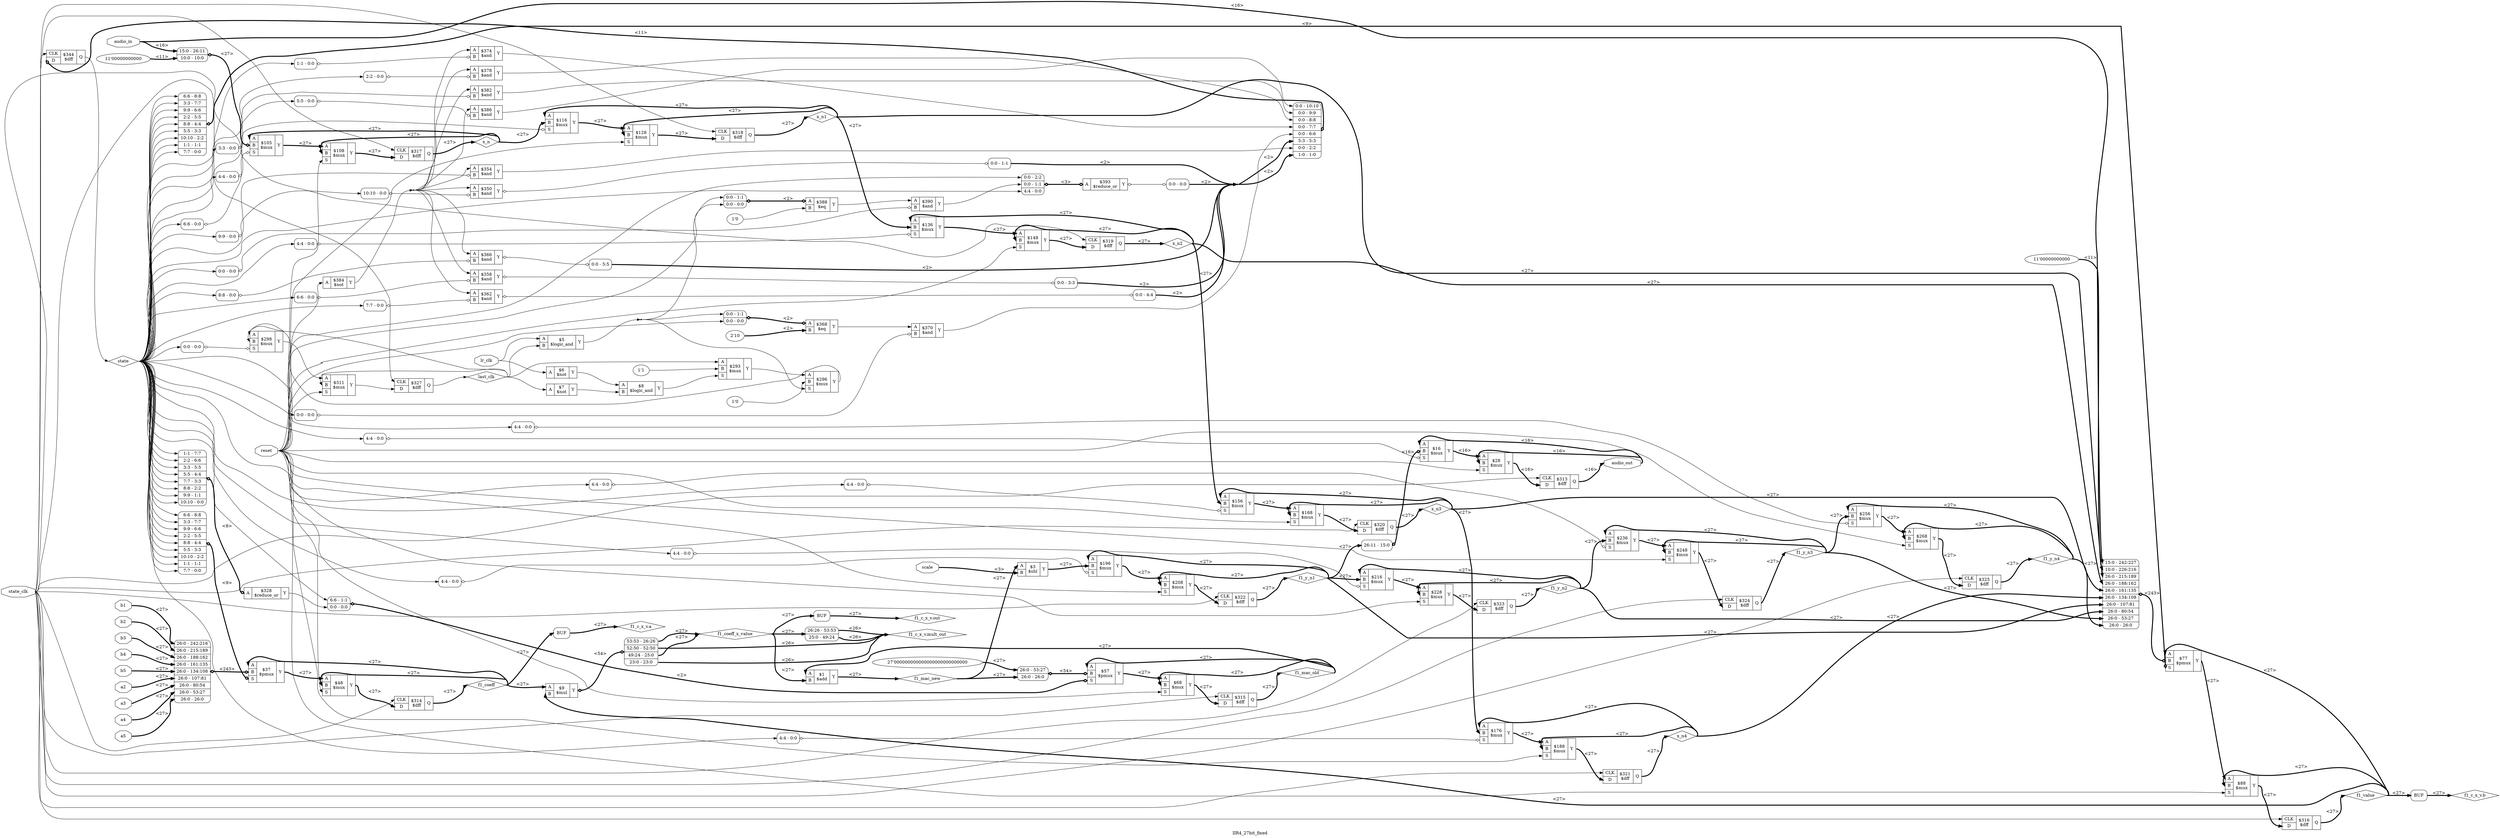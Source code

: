 digraph "IIR4_27bit_fixed" {
label="IIR4_27bit_fixed";
rankdir="LR";
remincross=true;
n49 [ shape=octagon, label="a2", color="black", fontcolor="black" ];
n50 [ shape=octagon, label="a3", color="black", fontcolor="black" ];
n51 [ shape=octagon, label="a4", color="black", fontcolor="black" ];
n52 [ shape=octagon, label="a5", color="black", fontcolor="black" ];
n53 [ shape=octagon, label="audio_in", color="black", fontcolor="black" ];
n54 [ shape=octagon, label="audio_out", color="black", fontcolor="black" ];
n55 [ shape=octagon, label="b1", color="black", fontcolor="black" ];
n56 [ shape=octagon, label="b2", color="black", fontcolor="black" ];
n57 [ shape=octagon, label="b3", color="black", fontcolor="black" ];
n58 [ shape=octagon, label="b4", color="black", fontcolor="black" ];
n59 [ shape=octagon, label="b5", color="black", fontcolor="black" ];
n60 [ shape=diamond, label="f1_c_x_v.a", color="black", fontcolor="black" ];
n61 [ shape=diamond, label="f1_c_x_v.b", color="black", fontcolor="black" ];
n62 [ shape=diamond, label="f1_c_x_v.mult_out", color="black", fontcolor="black" ];
n63 [ shape=diamond, label="f1_c_x_v.out", color="black", fontcolor="black" ];
n64 [ shape=diamond, label="f1_coeff", color="black", fontcolor="black" ];
n65 [ shape=diamond, label="f1_coeff_x_value", color="black", fontcolor="black" ];
n66 [ shape=diamond, label="f1_mac_new", color="black", fontcolor="black" ];
n67 [ shape=diamond, label="f1_mac_old", color="black", fontcolor="black" ];
n68 [ shape=diamond, label="f1_value", color="black", fontcolor="black" ];
n69 [ shape=diamond, label="f1_y_n1", color="black", fontcolor="black" ];
n70 [ shape=diamond, label="f1_y_n2", color="black", fontcolor="black" ];
n71 [ shape=diamond, label="f1_y_n3", color="black", fontcolor="black" ];
n72 [ shape=diamond, label="f1_y_n4", color="black", fontcolor="black" ];
n73 [ shape=diamond, label="last_clk", color="black", fontcolor="black" ];
n74 [ shape=octagon, label="lr_clk", color="black", fontcolor="black" ];
n75 [ shape=octagon, label="reset", color="black", fontcolor="black" ];
n76 [ shape=octagon, label="scale", color="black", fontcolor="black" ];
n77 [ shape=diamond, label="state", color="black", fontcolor="black" ];
n78 [ shape=octagon, label="state_clk", color="black", fontcolor="black" ];
n79 [ shape=diamond, label="x_n", color="black", fontcolor="black" ];
n80 [ shape=diamond, label="x_n1", color="black", fontcolor="black" ];
n81 [ shape=diamond, label="x_n2", color="black", fontcolor="black" ];
n82 [ shape=diamond, label="x_n3", color="black", fontcolor="black" ];
n83 [ shape=diamond, label="x_n4", color="black", fontcolor="black" ];
c87 [ shape=record, label="{{<p84> A|<p85> B}|$1\n$add|{<p86> Y}}" ];
c88 [ shape=record, label="{{<p84> A|<p85> B}|$350\n$and|{<p86> Y}}" ];
x0 [ shape=record, style=rounded, label="<s0> 10:10 - 0:0 " ];
x0:e -> c88:p85:w [arrowhead=odiamond, arrowtail=odiamond, dir=both, color="black", label=""];
x1 [ shape=record, style=rounded, label="<s0> 0:0 - 1:1 " ];
c88:p86:e -> x1:w [arrowhead=odiamond, arrowtail=odiamond, dir=both, color="black", label=""];
c89 [ shape=record, label="{{<p84> A|<p85> B}|$354\n$and|{<p86> Y}}" ];
x2 [ shape=record, style=rounded, label="<s0> 9:9 - 0:0 " ];
x2:e -> c89:p85:w [arrowhead=odiamond, arrowtail=odiamond, dir=both, color="black", label=""];
c90 [ shape=record, label="{{<p84> A|<p85> B}|$358\n$and|{<p86> Y}}" ];
x3 [ shape=record, style=rounded, label="<s0> 6:6 - 0:0 " ];
x3:e -> c90:p85:w [arrowhead=odiamond, arrowtail=odiamond, dir=both, color="black", label=""];
x4 [ shape=record, style=rounded, label="<s0> 0:0 - 3:3 " ];
c90:p86:e -> x4:w [arrowhead=odiamond, arrowtail=odiamond, dir=both, color="black", label=""];
c91 [ shape=record, label="{{<p84> A|<p85> B}|$362\n$and|{<p86> Y}}" ];
x5 [ shape=record, style=rounded, label="<s0> 7:7 - 0:0 " ];
x5:e -> c91:p85:w [arrowhead=odiamond, arrowtail=odiamond, dir=both, color="black", label=""];
x6 [ shape=record, style=rounded, label="<s0> 0:0 - 4:4 " ];
c91:p86:e -> x6:w [arrowhead=odiamond, arrowtail=odiamond, dir=both, color="black", label=""];
c92 [ shape=record, label="{{<p84> A|<p85> B}|$366\n$and|{<p86> Y}}" ];
x7 [ shape=record, style=rounded, label="<s0> 8:8 - 0:0 " ];
x7:e -> c92:p85:w [arrowhead=odiamond, arrowtail=odiamond, dir=both, color="black", label=""];
x8 [ shape=record, style=rounded, label="<s0> 0:0 - 5:5 " ];
c92:p86:e -> x8:w [arrowhead=odiamond, arrowtail=odiamond, dir=both, color="black", label=""];
c93 [ shape=record, label="{{<p84> A|<p85> B}|$370\n$and|{<p86> Y}}" ];
x9 [ shape=record, style=rounded, label="<s0> 0:0 - 0:0 " ];
x9:e -> c93:p85:w [arrowhead=odiamond, arrowtail=odiamond, dir=both, color="black", label=""];
c94 [ shape=record, label="{{<p84> A|<p85> B}|$374\n$and|{<p86> Y}}" ];
x10 [ shape=record, style=rounded, label="<s0> 1:1 - 0:0 " ];
x10:e -> c94:p85:w [arrowhead=odiamond, arrowtail=odiamond, dir=both, color="black", label=""];
c95 [ shape=record, label="{{<p84> A|<p85> B}|$378\n$and|{<p86> Y}}" ];
x11 [ shape=record, style=rounded, label="<s0> 2:2 - 0:0 " ];
x11:e -> c95:p85:w [arrowhead=odiamond, arrowtail=odiamond, dir=both, color="black", label=""];
c96 [ shape=record, label="{{<p84> A|<p85> B}|$382\n$and|{<p86> Y}}" ];
x12 [ shape=record, style=rounded, label="<s0> 3:3 - 0:0 " ];
x12:e -> c96:p85:w [arrowhead=odiamond, arrowtail=odiamond, dir=both, color="black", label=""];
c97 [ shape=record, label="{{<p84> A|<p85> B}|$386\n$and|{<p86> Y}}" ];
x13 [ shape=record, style=rounded, label="<s0> 5:5 - 0:0 " ];
x13:e -> c97:p85:w [arrowhead=odiamond, arrowtail=odiamond, dir=both, color="black", label=""];
c98 [ shape=record, label="{{<p84> A|<p85> B}|$390\n$and|{<p86> Y}}" ];
x14 [ shape=record, style=rounded, label="<s0> 0:0 - 0:0 " ];
x14:e -> c98:p85:w [arrowhead=odiamond, arrowtail=odiamond, dir=both, color="black", label=""];
c99 [ shape=record, label="{{<p84> A}|$393\n$reduce_or|{<p86> Y}}" ];
x15 [ shape=record, style=rounded, label="<s2> 0:0 - 2:2 |<s1> 0:0 - 1:1 |<s0> 4:4 - 0:0 " ];
x15:e -> c99:p84:w [arrowhead=odiamond, arrowtail=odiamond, dir=both, color="black", style="setlinewidth(3)", label="<3>"];
x16 [ shape=record, style=rounded, label="<s0> 0:0 - 0:0 " ];
c99:p86:e -> x16:w [arrowhead=odiamond, arrowtail=odiamond, dir=both, color="black", label=""];
c103 [ shape=record, label="{{<p100> CLK|<p101> D}|$344\n$dff|{<p102> Q}}" ];
x17 [ shape=record, style=rounded, label="<s7> 0:0 - 10:10 |<s6> 0:0 - 9:9 |<s5> 0:0 - 8:8 |<s4> 0:0 - 7:7 |<s3> 0:0 - 6:6 |<s2> 5:3 - 5:3 |<s1> 0:0 - 2:2 |<s0> 1:0 - 1:0 " ];
x17:e -> c103:p101:w [arrowhead=odiamond, arrowtail=odiamond, dir=both, color="black", style="setlinewidth(3)", label="<11>"];
v19 [ label="2'10" ];
c104 [ shape=record, label="{{<p84> A|<p85> B}|$368\n$eq|{<p86> Y}}" ];
x18 [ shape=record, style=rounded, label="<s1> 0:0 - 1:1 |<s0> 0:0 - 0:0 " ];
x18:e -> c104:p84:w [arrowhead=odiamond, arrowtail=odiamond, dir=both, color="black", style="setlinewidth(3)", label="<2>"];
c105 [ shape=record, label="{{<p84> A}|$384\n$not|{<p86> Y}}" ];
v21 [ label="1'0" ];
c106 [ shape=record, label="{{<p84> A|<p85> B}|$388\n$eq|{<p86> Y}}" ];
x20 [ shape=record, style=rounded, label="<s1> 0:0 - 1:1 |<s0> 0:0 - 0:0 " ];
x20:e -> c106:p84:w [arrowhead=odiamond, arrowtail=odiamond, dir=both, color="black", style="setlinewidth(3)", label="<2>"];
c107 [ shape=record, label="{{<p84> A}|$328\n$reduce_or|{<p86> Y}}" ];
x22 [ shape=record, style=rounded, label="<s7> 1:1 - 7:7 |<s6> 2:2 - 6:6 |<s5> 3:3 - 5:5 |<s4> 5:5 - 4:4 |<s3> 7:7 - 3:3 |<s2> 8:8 - 2:2 |<s1> 9:9 - 1:1 |<s0> 10:10 - 0:0 " ];
x22:e -> c107:p84:w [arrowhead=odiamond, arrowtail=odiamond, dir=both, color="black", style="setlinewidth(3)", label="<8>"];
c108 [ shape=record, label="{{<p84> A}|$7\n$not|{<p86> Y}}" ];
c109 [ shape=record, label="{{<p84> A|<p85> B}|$5\n$logic_and|{<p86> Y}}" ];
c110 [ shape=record, label="{{<p84> A|<p85> B}|$8\n$logic_and|{<p86> Y}}" ];
c111 [ shape=record, label="{{<p84> A}|$6\n$not|{<p86> Y}}" ];
c112 [ shape=record, label="{{<p100> CLK|<p101> D}|$313\n$dff|{<p102> Q}}" ];
c113 [ shape=record, label="{{<p100> CLK|<p101> D}|$314\n$dff|{<p102> Q}}" ];
c114 [ shape=record, label="{{<p100> CLK|<p101> D}|$315\n$dff|{<p102> Q}}" ];
c115 [ shape=record, label="{{<p100> CLK|<p101> D}|$316\n$dff|{<p102> Q}}" ];
c116 [ shape=record, label="{{<p100> CLK|<p101> D}|$317\n$dff|{<p102> Q}}" ];
c117 [ shape=record, label="{{<p100> CLK|<p101> D}|$318\n$dff|{<p102> Q}}" ];
c118 [ shape=record, label="{{<p100> CLK|<p101> D}|$319\n$dff|{<p102> Q}}" ];
c119 [ shape=record, label="{{<p100> CLK|<p101> D}|$320\n$dff|{<p102> Q}}" ];
c120 [ shape=record, label="{{<p100> CLK|<p101> D}|$321\n$dff|{<p102> Q}}" ];
c121 [ shape=record, label="{{<p100> CLK|<p101> D}|$322\n$dff|{<p102> Q}}" ];
c122 [ shape=record, label="{{<p100> CLK|<p101> D}|$323\n$dff|{<p102> Q}}" ];
c123 [ shape=record, label="{{<p100> CLK|<p101> D}|$324\n$dff|{<p102> Q}}" ];
c124 [ shape=record, label="{{<p100> CLK|<p101> D}|$325\n$dff|{<p102> Q}}" ];
c125 [ shape=record, label="{{<p100> CLK|<p101> D}|$327\n$dff|{<p102> Q}}" ];
v24 [ label="11'00000000000" ];
c127 [ shape=record, label="{{<p84> A|<p85> B|<p126> S}|$105\n$mux|{<p86> Y}}" ];
x23 [ shape=record, style=rounded, label="<s1> 15:0 - 26:11 |<s0> 10:0 - 10:0 " ];
x23:e -> c127:p85:w [arrowhead=odiamond, arrowtail=odiamond, dir=both, color="black", style="setlinewidth(3)", label="<27>"];
x25 [ shape=record, style=rounded, label="<s0> 6:6 - 0:0 " ];
x25:e -> c127:p126:w [arrowhead=odiamond, arrowtail=odiamond, dir=both, color="black", label=""];
c128 [ shape=record, label="{{<p84> A|<p85> B|<p126> S}|$108\n$mux|{<p86> Y}}" ];
c129 [ shape=record, label="{{<p84> A|<p85> B|<p126> S}|$116\n$mux|{<p86> Y}}" ];
x26 [ shape=record, style=rounded, label="<s0> 4:4 - 0:0 " ];
x26:e -> c129:p126:w [arrowhead=odiamond, arrowtail=odiamond, dir=both, color="black", label=""];
c130 [ shape=record, label="{{<p84> A|<p85> B|<p126> S}|$128\n$mux|{<p86> Y}}" ];
c131 [ shape=record, label="{{<p84> A|<p85> B|<p126> S}|$136\n$mux|{<p86> Y}}" ];
x27 [ shape=record, style=rounded, label="<s0> 4:4 - 0:0 " ];
x27:e -> c131:p126:w [arrowhead=odiamond, arrowtail=odiamond, dir=both, color="black", label=""];
c132 [ shape=record, label="{{<p84> A|<p85> B|<p126> S}|$148\n$mux|{<p86> Y}}" ];
c133 [ shape=record, label="{{<p84> A|<p85> B|<p126> S}|$156\n$mux|{<p86> Y}}" ];
x28 [ shape=record, style=rounded, label="<s0> 4:4 - 0:0 " ];
x28:e -> c133:p126:w [arrowhead=odiamond, arrowtail=odiamond, dir=both, color="black", label=""];
c134 [ shape=record, label="{{<p84> A|<p85> B|<p126> S}|$16\n$mux|{<p86> Y}}" ];
x29 [ shape=record, style=rounded, label="<s0> 26:11 - 15:0 " ];
x29:e -> c134:p85:w [arrowhead=odiamond, arrowtail=odiamond, dir=both, color="black", style="setlinewidth(3)", label="<16>"];
x30 [ shape=record, style=rounded, label="<s0> 4:4 - 0:0 " ];
x30:e -> c134:p126:w [arrowhead=odiamond, arrowtail=odiamond, dir=both, color="black", label=""];
c135 [ shape=record, label="{{<p84> A|<p85> B|<p126> S}|$168\n$mux|{<p86> Y}}" ];
c136 [ shape=record, label="{{<p84> A|<p85> B|<p126> S}|$176\n$mux|{<p86> Y}}" ];
x31 [ shape=record, style=rounded, label="<s0> 4:4 - 0:0 " ];
x31:e -> c136:p126:w [arrowhead=odiamond, arrowtail=odiamond, dir=both, color="black", label=""];
c137 [ shape=record, label="{{<p84> A|<p85> B|<p126> S}|$188\n$mux|{<p86> Y}}" ];
c138 [ shape=record, label="{{<p84> A|<p85> B|<p126> S}|$196\n$mux|{<p86> Y}}" ];
x32 [ shape=record, style=rounded, label="<s0> 4:4 - 0:0 " ];
x32:e -> c138:p126:w [arrowhead=odiamond, arrowtail=odiamond, dir=both, color="black", label=""];
c139 [ shape=record, label="{{<p84> A|<p85> B|<p126> S}|$208\n$mux|{<p86> Y}}" ];
c140 [ shape=record, label="{{<p84> A|<p85> B|<p126> S}|$216\n$mux|{<p86> Y}}" ];
x33 [ shape=record, style=rounded, label="<s0> 4:4 - 0:0 " ];
x33:e -> c140:p126:w [arrowhead=odiamond, arrowtail=odiamond, dir=both, color="black", label=""];
c141 [ shape=record, label="{{<p84> A|<p85> B|<p126> S}|$228\n$mux|{<p86> Y}}" ];
c142 [ shape=record, label="{{<p84> A|<p85> B|<p126> S}|$236\n$mux|{<p86> Y}}" ];
x34 [ shape=record, style=rounded, label="<s0> 4:4 - 0:0 " ];
x34:e -> c142:p126:w [arrowhead=odiamond, arrowtail=odiamond, dir=both, color="black", label=""];
c143 [ shape=record, label="{{<p84> A|<p85> B|<p126> S}|$248\n$mux|{<p86> Y}}" ];
c144 [ shape=record, label="{{<p84> A|<p85> B|<p126> S}|$256\n$mux|{<p86> Y}}" ];
x35 [ shape=record, style=rounded, label="<s0> 4:4 - 0:0 " ];
x35:e -> c144:p126:w [arrowhead=odiamond, arrowtail=odiamond, dir=both, color="black", label=""];
c145 [ shape=record, label="{{<p84> A|<p85> B|<p126> S}|$268\n$mux|{<p86> Y}}" ];
c146 [ shape=record, label="{{<p84> A|<p85> B|<p126> S}|$28\n$mux|{<p86> Y}}" ];
v36 [ label="1'1" ];
c147 [ shape=record, label="{{<p84> A|<p85> B|<p126> S}|$293\n$mux|{<p86> Y}}" ];
v37 [ label="1'0" ];
c148 [ shape=record, label="{{<p84> A|<p85> B|<p126> S}|$296\n$mux|{<p86> Y}}" ];
c149 [ shape=record, label="{{<p84> A|<p85> B|<p126> S}|$298\n$mux|{<p86> Y}}" ];
x38 [ shape=record, style=rounded, label="<s0> 0:0 - 0:0 " ];
x38:e -> c149:p126:w [arrowhead=odiamond, arrowtail=odiamond, dir=both, color="black", label=""];
c150 [ shape=record, label="{{<p84> A|<p85> B|<p126> S}|$311\n$mux|{<p86> Y}}" ];
c151 [ shape=record, label="{{<p84> A|<p85> B|<p126> S}|$37\n$pmux|{<p86> Y}}" ];
x39 [ shape=record, style=rounded, label="<s8> 26:0 - 242:216 |<s7> 26:0 - 215:189 |<s6> 26:0 - 188:162 |<s5> 26:0 - 161:135 |<s4> 26:0 - 134:108 |<s3> 26:0 - 107:81 |<s2> 26:0 - 80:54 |<s1> 26:0 - 53:27 |<s0> 26:0 - 26:0 " ];
x39:e -> c151:p85:w [arrowhead=odiamond, arrowtail=odiamond, dir=both, color="black", style="setlinewidth(3)", label="<243>"];
x40 [ shape=record, style=rounded, label="<s8> 6:6 - 8:8 |<s7> 3:3 - 7:7 |<s6> 9:9 - 6:6 |<s5> 2:2 - 5:5 |<s4> 8:8 - 4:4 |<s3> 5:5 - 3:3 |<s2> 10:10 - 2:2 |<s1> 1:1 - 1:1 |<s0> 7:7 - 0:0 " ];
x40:e -> c151:p126:w [arrowhead=odiamond, arrowtail=odiamond, dir=both, color="black", style="setlinewidth(3)", label="<9>"];
c152 [ shape=record, label="{{<p84> A|<p85> B|<p126> S}|$48\n$mux|{<p86> Y}}" ];
v42 [ label="27'000000000000000000000000000" ];
c153 [ shape=record, label="{{<p84> A|<p85> B|<p126> S}|$57\n$pmux|{<p86> Y}}" ];
x41 [ shape=record, style=rounded, label="<s1> 26:0 - 53:27 |<s0> 26:0 - 26:0 " ];
x41:e -> c153:p85:w [arrowhead=odiamond, arrowtail=odiamond, dir=both, color="black", style="setlinewidth(3)", label="<54>"];
x43 [ shape=record, style=rounded, label="<s1> 6:6 - 1:1 |<s0> 0:0 - 0:0 " ];
x43:e -> c153:p126:w [arrowhead=odiamond, arrowtail=odiamond, dir=both, color="black", style="setlinewidth(3)", label="<2>"];
c154 [ shape=record, label="{{<p84> A|<p85> B|<p126> S}|$68\n$mux|{<p86> Y}}" ];
v45 [ label="11'00000000000" ];
c155 [ shape=record, label="{{<p84> A|<p85> B|<p126> S}|$77\n$pmux|{<p86> Y}}" ];
x44 [ shape=record, style=rounded, label="<s9> 15:0 - 242:227 |<s8> 10:0 - 226:216 |<s7> 26:0 - 215:189 |<s6> 26:0 - 188:162 |<s5> 26:0 - 161:135 |<s4> 26:0 - 134:108 |<s3> 26:0 - 107:81 |<s2> 26:0 - 80:54 |<s1> 26:0 - 53:27 |<s0> 26:0 - 26:0 " ];
x44:e -> c155:p85:w [arrowhead=odiamond, arrowtail=odiamond, dir=both, color="black", style="setlinewidth(3)", label="<243>"];
x46 [ shape=record, style=rounded, label="<s8> 6:6 - 8:8 |<s7> 3:3 - 7:7 |<s6> 9:9 - 6:6 |<s5> 2:2 - 5:5 |<s4> 8:8 - 4:4 |<s3> 5:5 - 3:3 |<s2> 10:10 - 2:2 |<s1> 1:1 - 1:1 |<s0> 7:7 - 0:0 " ];
x46:e -> c155:p126:w [arrowhead=odiamond, arrowtail=odiamond, dir=both, color="black", style="setlinewidth(3)", label="<9>"];
c156 [ shape=record, label="{{<p84> A|<p85> B|<p126> S}|$88\n$mux|{<p86> Y}}" ];
c157 [ shape=record, label="{{<p84> A|<p85> B}|$3\n$shl|{<p86> Y}}" ];
c158 [ shape=record, label="{{<p84> A|<p85> B}|$9\n$mul|{<p86> Y}}" ];
x47 [ shape=record, style=rounded, label="<s3> 53:53 - 26:26 |<s2> 52:50 - 52:50 |<s1> 49:24 - 25:0 |<s0> 23:0 - 23:0 " ];
c158:p86:e -> x47:w [arrowhead=odiamond, arrowtail=odiamond, dir=both, color="black", style="setlinewidth(3)", label="<54>"];
x48 [shape=box, style=rounded, label="BUF"];
x49 [shape=box, style=rounded, label="BUF"];
x50 [ shape=record, style=rounded, label="<s1> 26:26 - 53:53 |<s0> 25:0 - 49:24 " ];
x51 [shape=box, style=rounded, label="BUF"];
c150:p86:e -> c125:p101:w [color="black", label=""];
c130:p86:e -> c117:p101:w [color="black", style="setlinewidth(3)", label="<27>"];
c132:p86:e -> c118:p101:w [color="black", style="setlinewidth(3)", label="<27>"];
c135:p86:e -> c119:p101:w [color="black", style="setlinewidth(3)", label="<27>"];
c137:p86:e -> c120:p101:w [color="black", style="setlinewidth(3)", label="<27>"];
c128:p86:e -> c116:p101:w [color="black", style="setlinewidth(3)", label="<27>"];
c89:p86:e -> x17:s1:w [color="black", label=""];
c93:p86:e -> x17:s3:w [color="black", label=""];
c94:p86:e -> x17:s4:w [color="black", label=""];
c95:p86:e -> x17:s5:w [color="black", label=""];
c146:p86:e -> c112:p101:w [color="black", style="setlinewidth(3)", label="<16>"];
c96:p86:e -> x17:s6:w [color="black", label=""];
c97:p86:e -> x17:s7:w [color="black", label=""];
c98:p86:e -> x15:s1:w [color="black", label=""];
c104:p86:e -> c93:p84:w [color="black", label=""];
n24 [ shape=point ];
c105:p86:e -> n24:w [color="black", label=""];
n24:e -> c88:p84:w [color="black", label=""];
n24:e -> c89:p84:w [color="black", label=""];
n24:e -> c90:p84:w [color="black", label=""];
n24:e -> c91:p84:w [color="black", label=""];
n24:e -> c92:p84:w [color="black", label=""];
n24:e -> c94:p84:w [color="black", label=""];
n24:e -> c95:p84:w [color="black", label=""];
n24:e -> c96:p84:w [color="black", label=""];
n24:e -> c97:p84:w [color="black", label=""];
c106:p86:e -> c98:p84:w [color="black", label=""];
c107:p86:e -> x43:s0:w [color="black", label=""];
n27 [ shape=point ];
x16:s0:e -> n27:w [color="black", style="setlinewidth(3)", label="<2>"];
x1:s0:e -> n27:w [color="black", style="setlinewidth(3)", label="<2>"];
x4:s0:e -> n27:w [color="black", style="setlinewidth(3)", label="<2>"];
x6:s0:e -> n27:w [color="black", style="setlinewidth(3)", label="<2>"];
x8:s0:e -> n27:w [color="black", style="setlinewidth(3)", label="<2>"];
n27:e -> x17:s0:w [color="black", style="setlinewidth(3)", label="<2>"];
n27:e -> x17:s2:w [color="black", style="setlinewidth(3)", label="<2>"];
c108:p86:e -> c110:p85:w [color="black", label=""];
n29 [ shape=point ];
c109:p86:e -> n29:w [color="black", label=""];
n29:e -> c148:p126:w [color="black", label=""];
n29:e -> x18:s1:w [color="black", label=""];
n29:e -> x20:s1:w [color="black", label=""];
c152:p86:e -> c113:p101:w [color="black", style="setlinewidth(3)", label="<27>"];
c110:p86:e -> c147:p126:w [color="black", label=""];
c111:p86:e -> c110:p84:w [color="black", label=""];
c127:p86:e -> c128:p84:w [color="black", style="setlinewidth(3)", label="<27>"];
c129:p86:e -> c130:p84:w [color="black", style="setlinewidth(3)", label="<27>"];
c131:p86:e -> c132:p84:w [color="black", style="setlinewidth(3)", label="<27>"];
c133:p86:e -> c135:p84:w [color="black", style="setlinewidth(3)", label="<27>"];
c134:p86:e -> c146:p84:w [color="black", style="setlinewidth(3)", label="<16>"];
c136:p86:e -> c137:p84:w [color="black", style="setlinewidth(3)", label="<27>"];
c138:p86:e -> c139:p84:w [color="black", style="setlinewidth(3)", label="<27>"];
c140:p86:e -> c141:p84:w [color="black", style="setlinewidth(3)", label="<27>"];
c154:p86:e -> c114:p101:w [color="black", style="setlinewidth(3)", label="<27>"];
c142:p86:e -> c143:p84:w [color="black", style="setlinewidth(3)", label="<27>"];
c144:p86:e -> c145:p84:w [color="black", style="setlinewidth(3)", label="<27>"];
c147:p86:e -> c148:p84:w [color="black", label=""];
c148:p86:e -> c149:p85:w [color="black", label=""];
c149:p86:e -> c150:p84:w [color="black", label=""];
c151:p86:e -> c152:p84:w [color="black", style="setlinewidth(3)", label="<27>"];
c153:p86:e -> c154:p84:w [color="black", style="setlinewidth(3)", label="<27>"];
c155:p86:e -> c156:p84:w [color="black", style="setlinewidth(3)", label="<27>"];
c157:p86:e -> c138:p85:w [color="black", style="setlinewidth(3)", label="<27>"];
n49:e -> x39:s3:w [color="black", style="setlinewidth(3)", label="<27>"];
c156:p86:e -> c115:p101:w [color="black", style="setlinewidth(3)", label="<27>"];
n50:e -> x39:s2:w [color="black", style="setlinewidth(3)", label="<27>"];
n51:e -> x39:s1:w [color="black", style="setlinewidth(3)", label="<27>"];
n52:e -> x39:s0:w [color="black", style="setlinewidth(3)", label="<27>"];
n53:e -> x23:s1:w [color="black", style="setlinewidth(3)", label="<16>"];
n53:e -> x44:s9:w [color="black", style="setlinewidth(3)", label="<16>"];
c112:p102:e -> n54:w [color="black", style="setlinewidth(3)", label="<16>"];
n54:e -> c134:p84:w [color="black", style="setlinewidth(3)", label="<16>"];
n54:e -> c146:p85:w [color="black", style="setlinewidth(3)", label="<16>"];
n55:e -> x39:s8:w [color="black", style="setlinewidth(3)", label="<27>"];
n56:e -> x39:s7:w [color="black", style="setlinewidth(3)", label="<27>"];
n57:e -> x39:s6:w [color="black", style="setlinewidth(3)", label="<27>"];
n58:e -> x39:s5:w [color="black", style="setlinewidth(3)", label="<27>"];
n59:e -> x39:s4:w [color="black", style="setlinewidth(3)", label="<27>"];
c139:p86:e -> c121:p101:w [color="black", style="setlinewidth(3)", label="<27>"];
x48:e:e -> n60:w [color="black", style="setlinewidth(3)", label="<27>"];
x49:e:e -> n61:w [color="black", style="setlinewidth(3)", label="<27>"];
x47:s0:e -> n62:w [color="black", style="setlinewidth(3)", label="<26>"];
x47:s2:e -> n62:w [color="black", style="setlinewidth(3)", label="<26>"];
x50:s0:e -> n62:w [color="black", style="setlinewidth(3)", label="<26>"];
x50:s1:e -> n62:w [color="black", style="setlinewidth(3)", label="<26>"];
x51:e:e -> n63:w [color="black", style="setlinewidth(3)", label="<27>"];
c113:p102:e -> n64:w [color="black", style="setlinewidth(3)", label="<27>"];
n64:e -> c151:p84:w [color="black", style="setlinewidth(3)", label="<27>"];
n64:e -> c152:p85:w [color="black", style="setlinewidth(3)", label="<27>"];
n64:e -> c158:p84:w [color="black", style="setlinewidth(3)", label="<27>"];
n64:e -> x48:w:w [color="black", style="setlinewidth(3)", label="<27>"];
x47:s1:e -> n65:w [color="black", style="setlinewidth(3)", label="<27>"];
x47:s3:e -> n65:w [color="black", style="setlinewidth(3)", label="<27>"];
n65:e -> c87:p85:w [color="black", style="setlinewidth(3)", label="<27>"];
n65:e -> x50:w [color="black", style="setlinewidth(3)", label="<27>"];
n65:e -> x51:w:w [color="black", style="setlinewidth(3)", label="<27>"];
c87:p86:e -> n66:w [color="black", style="setlinewidth(3)", label="<27>"];
n66:e -> c157:p84:w [color="black", style="setlinewidth(3)", label="<27>"];
n66:e -> x41:s0:w [color="black", style="setlinewidth(3)", label="<27>"];
c114:p102:e -> n67:w [color="black", style="setlinewidth(3)", label="<27>"];
n67:e -> c153:p84:w [color="black", style="setlinewidth(3)", label="<27>"];
n67:e -> c154:p85:w [color="black", style="setlinewidth(3)", label="<27>"];
n67:e -> c87:p84:w [color="black", style="setlinewidth(3)", label="<27>"];
c115:p102:e -> n68:w [color="black", style="setlinewidth(3)", label="<27>"];
n68:e -> c155:p84:w [color="black", style="setlinewidth(3)", label="<27>"];
n68:e -> c156:p85:w [color="black", style="setlinewidth(3)", label="<27>"];
n68:e -> c158:p85:w [color="black", style="setlinewidth(3)", label="<27>"];
n68:e -> x49:w:w [color="black", style="setlinewidth(3)", label="<27>"];
c121:p102:e -> n69:w [color="black", style="setlinewidth(3)", label="<27>"];
n69:e -> c138:p84:w [color="black", style="setlinewidth(3)", label="<27>"];
n69:e -> c139:p85:w [color="black", style="setlinewidth(3)", label="<27>"];
n69:e -> c140:p85:w [color="black", style="setlinewidth(3)", label="<27>"];
n69:e -> x29:s0:w [color="black", style="setlinewidth(3)", label="<27>"];
n69:e -> x44:s3:w [color="black", style="setlinewidth(3)", label="<27>"];
c141:p86:e -> c122:p101:w [color="black", style="setlinewidth(3)", label="<27>"];
c122:p102:e -> n70:w [color="black", style="setlinewidth(3)", label="<27>"];
n70:e -> c140:p84:w [color="black", style="setlinewidth(3)", label="<27>"];
n70:e -> c141:p85:w [color="black", style="setlinewidth(3)", label="<27>"];
n70:e -> c142:p85:w [color="black", style="setlinewidth(3)", label="<27>"];
n70:e -> x44:s2:w [color="black", style="setlinewidth(3)", label="<27>"];
c123:p102:e -> n71:w [color="black", style="setlinewidth(3)", label="<27>"];
n71:e -> c142:p84:w [color="black", style="setlinewidth(3)", label="<27>"];
n71:e -> c143:p85:w [color="black", style="setlinewidth(3)", label="<27>"];
n71:e -> c144:p85:w [color="black", style="setlinewidth(3)", label="<27>"];
n71:e -> x44:s1:w [color="black", style="setlinewidth(3)", label="<27>"];
c124:p102:e -> n72:w [color="black", style="setlinewidth(3)", label="<27>"];
n72:e -> c144:p84:w [color="black", style="setlinewidth(3)", label="<27>"];
n72:e -> c145:p85:w [color="black", style="setlinewidth(3)", label="<27>"];
n72:e -> x44:s0:w [color="black", style="setlinewidth(3)", label="<27>"];
c125:p102:e -> n73:w [color="black", label=""];
n73:e -> c108:p84:w [color="black", label=""];
n73:e -> c109:p85:w [color="black", label=""];
n73:e -> c147:p84:w [color="black", label=""];
n73:e -> c149:p84:w [color="black", label=""];
n73:e -> c150:p85:w [color="black", label=""];
n74:e -> c109:p84:w [color="black", label=""];
n74:e -> c111:p84:w [color="black", label=""];
n75:e -> c105:p84:w [color="black", label=""];
n75:e -> c128:p126:w [color="black", label=""];
n75:e -> c130:p126:w [color="black", label=""];
n75:e -> c132:p126:w [color="black", label=""];
n75:e -> c135:p126:w [color="black", label=""];
n75:e -> c137:p126:w [color="black", label=""];
n75:e -> c139:p126:w [color="black", label=""];
n75:e -> c141:p126:w [color="black", label=""];
n75:e -> c143:p126:w [color="black", label=""];
n75:e -> c145:p126:w [color="black", label=""];
n75:e -> c146:p126:w [color="black", label=""];
n75:e -> c150:p126:w [color="black", label=""];
n75:e -> c152:p126:w [color="black", label=""];
n75:e -> c154:p126:w [color="black", label=""];
n75:e -> c156:p126:w [color="black", label=""];
n75:e -> x15:s2:w [color="black", label=""];
n75:e -> x18:s0:w [color="black", label=""];
n75:e -> x20:s0:w [color="black", label=""];
n76:e -> c157:p85:w [color="black", style="setlinewidth(3)", label="<3>"];
c103:p102:e -> n77:w [color="black", label=""];
n77:e -> x0:s0:w [color="black", label=""];
n77:e -> x10:s0:w [color="black", label=""];
n77:e -> x11:s0:w [color="black", label=""];
n77:e -> x12:s0:w [color="black", label=""];
n77:e -> x13:s0:w [color="black", label=""];
n77:e -> x14:s0:w [color="black", label=""];
n77:e -> x15:s0:w [color="black", label=""];
n77:e -> x22:s0:w [color="black", label=""];
n77:e -> x22:s1:w [color="black", label=""];
n77:e -> x22:s2:w [color="black", label=""];
n77:e -> x22:s3:w [color="black", label=""];
n77:e -> x22:s4:w [color="black", label=""];
n77:e -> x22:s5:w [color="black", label=""];
n77:e -> x22:s6:w [color="black", label=""];
n77:e -> x22:s7:w [color="black", label=""];
n77:e -> x25:s0:w [color="black", label=""];
n77:e -> x26:s0:w [color="black", label=""];
n77:e -> x27:s0:w [color="black", label=""];
n77:e -> x28:s0:w [color="black", label=""];
n77:e -> x2:s0:w [color="black", label=""];
n77:e -> x30:s0:w [color="black", label=""];
n77:e -> x31:s0:w [color="black", label=""];
n77:e -> x32:s0:w [color="black", label=""];
n77:e -> x33:s0:w [color="black", label=""];
n77:e -> x34:s0:w [color="black", label=""];
n77:e -> x35:s0:w [color="black", label=""];
n77:e -> x38:s0:w [color="black", label=""];
n77:e -> x3:s0:w [color="black", label=""];
n77:e -> x40:s0:w [color="black", label=""];
n77:e -> x40:s1:w [color="black", label=""];
n77:e -> x40:s2:w [color="black", label=""];
n77:e -> x40:s3:w [color="black", label=""];
n77:e -> x40:s4:w [color="black", label=""];
n77:e -> x40:s5:w [color="black", label=""];
n77:e -> x40:s6:w [color="black", label=""];
n77:e -> x40:s7:w [color="black", label=""];
n77:e -> x40:s8:w [color="black", label=""];
n77:e -> x43:s1:w [color="black", label=""];
n77:e -> x46:s0:w [color="black", label=""];
n77:e -> x46:s1:w [color="black", label=""];
n77:e -> x46:s2:w [color="black", label=""];
n77:e -> x46:s3:w [color="black", label=""];
n77:e -> x46:s4:w [color="black", label=""];
n77:e -> x46:s5:w [color="black", label=""];
n77:e -> x46:s6:w [color="black", label=""];
n77:e -> x46:s7:w [color="black", label=""];
n77:e -> x46:s8:w [color="black", label=""];
n77:e -> x5:s0:w [color="black", label=""];
n77:e -> x7:s0:w [color="black", label=""];
n77:e -> x9:s0:w [color="black", label=""];
n78:e -> c103:p100:w [color="black", label=""];
n78:e -> c112:p100:w [color="black", label=""];
n78:e -> c113:p100:w [color="black", label=""];
n78:e -> c114:p100:w [color="black", label=""];
n78:e -> c115:p100:w [color="black", label=""];
n78:e -> c116:p100:w [color="black", label=""];
n78:e -> c117:p100:w [color="black", label=""];
n78:e -> c118:p100:w [color="black", label=""];
n78:e -> c119:p100:w [color="black", label=""];
n78:e -> c120:p100:w [color="black", label=""];
n78:e -> c121:p100:w [color="black", label=""];
n78:e -> c122:p100:w [color="black", label=""];
n78:e -> c123:p100:w [color="black", label=""];
n78:e -> c124:p100:w [color="black", label=""];
n78:e -> c125:p100:w [color="black", label=""];
c116:p102:e -> n79:w [color="black", style="setlinewidth(3)", label="<27>"];
n79:e -> c127:p84:w [color="black", style="setlinewidth(3)", label="<27>"];
n79:e -> c128:p85:w [color="black", style="setlinewidth(3)", label="<27>"];
n79:e -> c129:p85:w [color="black", style="setlinewidth(3)", label="<27>"];
c143:p86:e -> c123:p101:w [color="black", style="setlinewidth(3)", label="<27>"];
c117:p102:e -> n80:w [color="black", style="setlinewidth(3)", label="<27>"];
n80:e -> c129:p84:w [color="black", style="setlinewidth(3)", label="<27>"];
n80:e -> c130:p85:w [color="black", style="setlinewidth(3)", label="<27>"];
n80:e -> c131:p85:w [color="black", style="setlinewidth(3)", label="<27>"];
n80:e -> x44:s7:w [color="black", style="setlinewidth(3)", label="<27>"];
c118:p102:e -> n81:w [color="black", style="setlinewidth(3)", label="<27>"];
n81:e -> c131:p84:w [color="black", style="setlinewidth(3)", label="<27>"];
n81:e -> c132:p85:w [color="black", style="setlinewidth(3)", label="<27>"];
n81:e -> c133:p85:w [color="black", style="setlinewidth(3)", label="<27>"];
n81:e -> x44:s6:w [color="black", style="setlinewidth(3)", label="<27>"];
c119:p102:e -> n82:w [color="black", style="setlinewidth(3)", label="<27>"];
n82:e -> c133:p84:w [color="black", style="setlinewidth(3)", label="<27>"];
n82:e -> c135:p85:w [color="black", style="setlinewidth(3)", label="<27>"];
n82:e -> c136:p85:w [color="black", style="setlinewidth(3)", label="<27>"];
n82:e -> x44:s5:w [color="black", style="setlinewidth(3)", label="<27>"];
c120:p102:e -> n83:w [color="black", style="setlinewidth(3)", label="<27>"];
n83:e -> c136:p84:w [color="black", style="setlinewidth(3)", label="<27>"];
n83:e -> c137:p85:w [color="black", style="setlinewidth(3)", label="<27>"];
n83:e -> x44:s4:w [color="black", style="setlinewidth(3)", label="<27>"];
c145:p86:e -> c124:p101:w [color="black", style="setlinewidth(3)", label="<27>"];
v19:e -> c104:p85:w [color="black", style="setlinewidth(3)", label="<2>"];
v21:e -> c106:p85:w [color="black", label=""];
v24:e -> x23:s0:w [color="black", style="setlinewidth(3)", label="<11>"];
v36:e -> c147:p85:w [color="black", label=""];
v37:e -> c148:p85:w [color="black", label=""];
v42:e -> x41:s1:w [color="black", style="setlinewidth(3)", label="<27>"];
v45:e -> x44:s8:w [color="black", style="setlinewidth(3)", label="<11>"];
}
